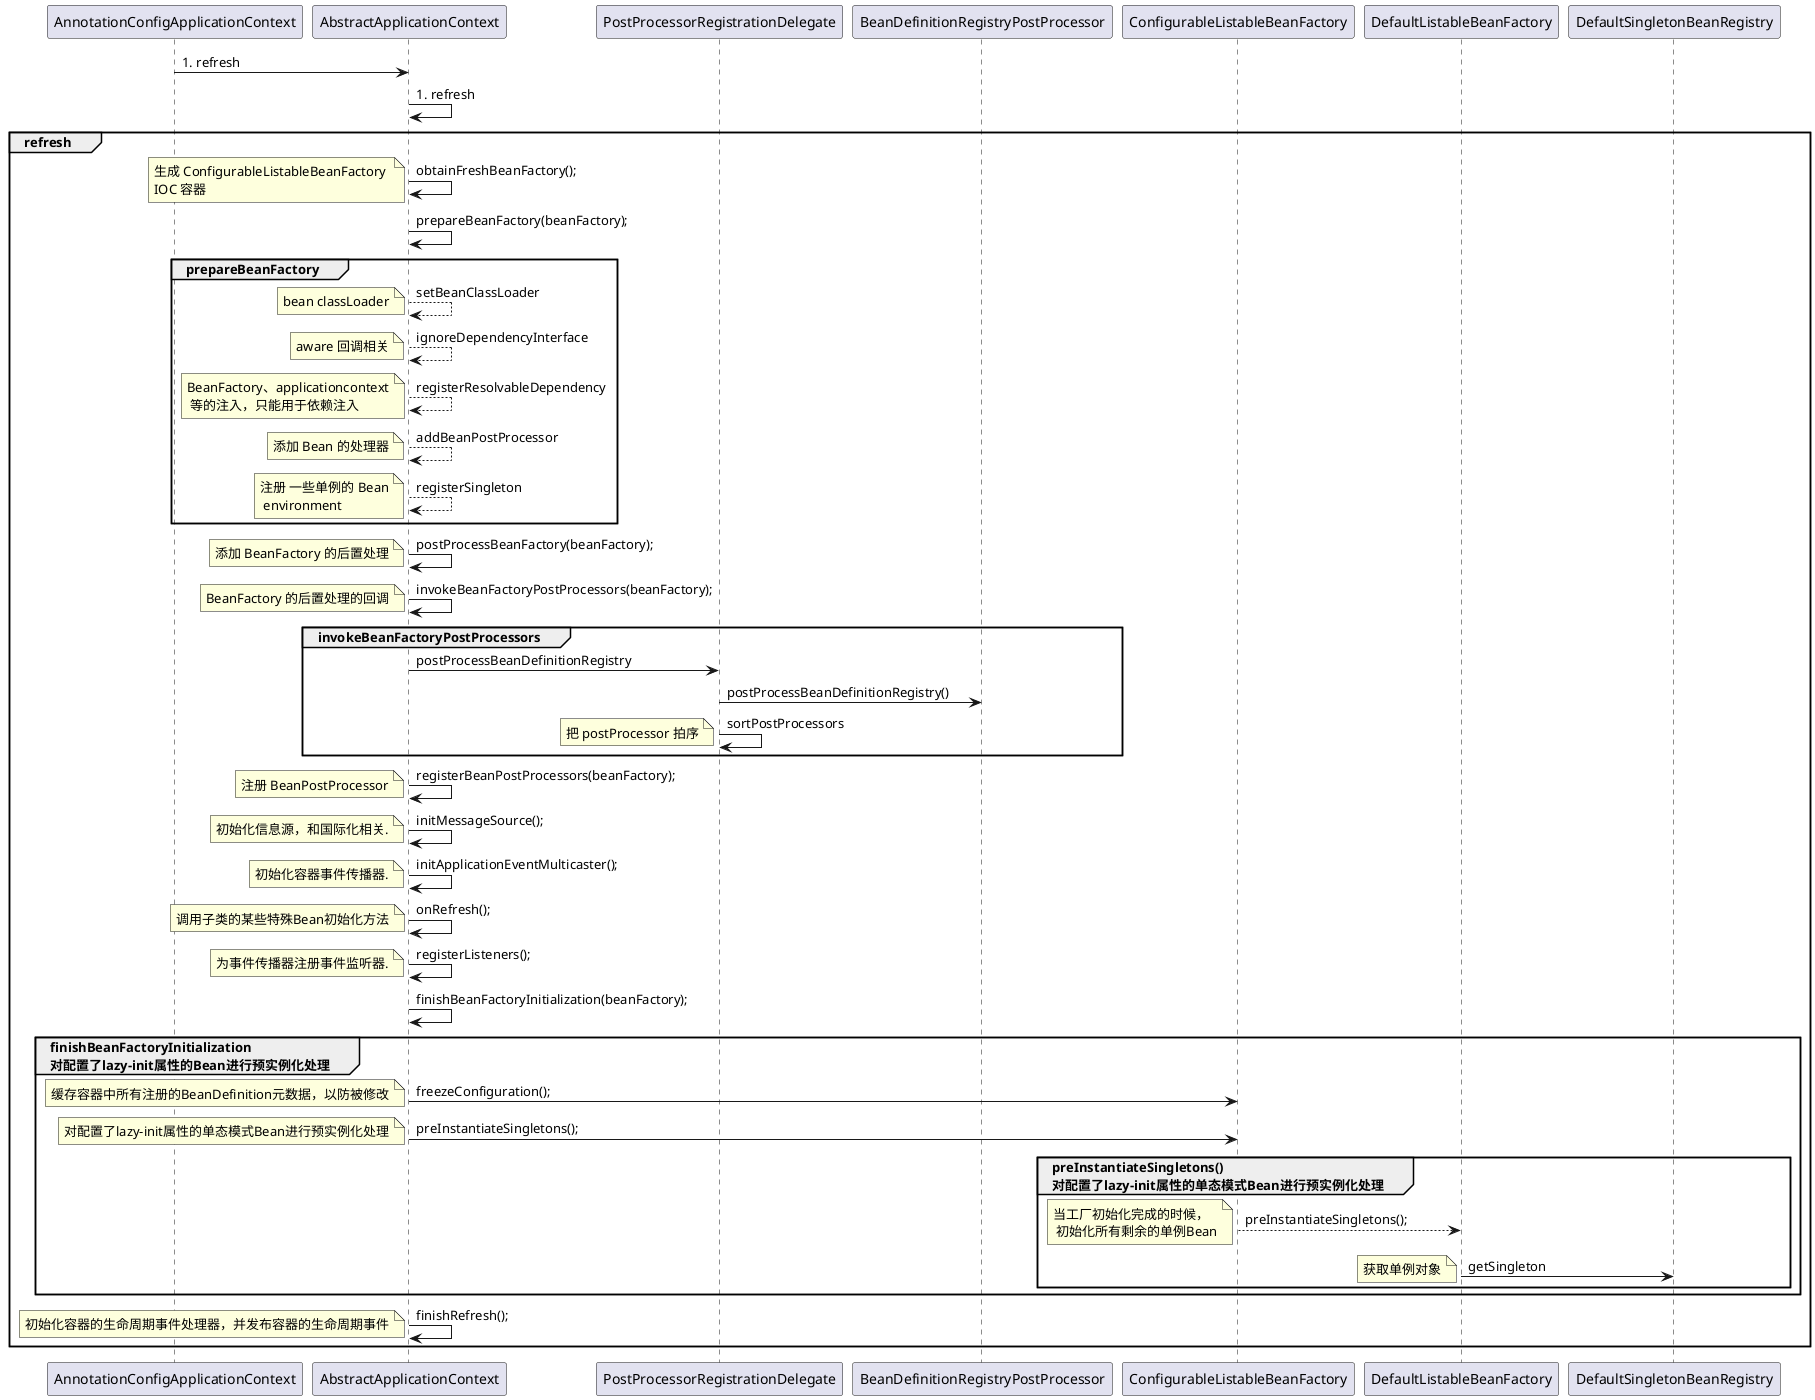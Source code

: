 @startuml


AnnotationConfigApplicationContext -> AbstractApplicationContext: #refresh
AbstractApplicationContext -> AbstractApplicationContext: #refresh
group refresh
AbstractApplicationContext -> AbstractApplicationContext: obtainFreshBeanFactory();
note left: 生成 ConfigurableListableBeanFactory \nIOC 容器
AbstractApplicationContext -> AbstractApplicationContext: prepareBeanFactory(beanFactory);
group prepareBeanFactory
AbstractApplicationContext --> AbstractApplicationContext: setBeanClassLoader
note left: bean classLoader
AbstractApplicationContext --> AbstractApplicationContext: ignoreDependencyInterface
note left: aware 回调相关
AbstractApplicationContext --> AbstractApplicationContext: registerResolvableDependency
note left: BeanFactory、applicationcontext\n 等的注入，只能用于依赖注入
AbstractApplicationContext --> AbstractApplicationContext: addBeanPostProcessor
note left: 添加 Bean 的处理器
AbstractApplicationContext --> AbstractApplicationContext: registerSingleton
note left: 注册 一些单例的 Bean\n environment
end

AbstractApplicationContext -> AbstractApplicationContext: postProcessBeanFactory(beanFactory);
note left: 添加 BeanFactory 的后置处理
AbstractApplicationContext -> AbstractApplicationContext: invokeBeanFactoryPostProcessors(beanFactory);
note left: BeanFactory 的后置处理的回调

group invokeBeanFactoryPostProcessors
AbstractApplicationContext -> PostProcessorRegistrationDelegate: postProcessBeanDefinitionRegistry
PostProcessorRegistrationDelegate -> BeanDefinitionRegistryPostProcessor :postProcessBeanDefinitionRegistry()

PostProcessorRegistrationDelegate -> PostProcessorRegistrationDelegate : sortPostProcessors
note left: 把 postProcessor 拍序


end


AbstractApplicationContext -> AbstractApplicationContext: registerBeanPostProcessors(beanFactory);
note left: 注册 BeanPostProcessor
AbstractApplicationContext -> AbstractApplicationContext: initMessageSource();
note left: 初始化信息源，和国际化相关.
AbstractApplicationContext -> AbstractApplicationContext: initApplicationEventMulticaster();
note left: 初始化容器事件传播器.
AbstractApplicationContext -> AbstractApplicationContext: onRefresh();
note left: 调用子类的某些特殊Bean初始化方法
AbstractApplicationContext -> AbstractApplicationContext: registerListeners();
note left: 为事件传播器注册事件监听器.
AbstractApplicationContext -> AbstractApplicationContext: finishBeanFactoryInitialization(beanFactory);

group finishBeanFactoryInitialization \n对配置了lazy-init属性的Bean进行预实例化处理
AbstractApplicationContext -> ConfigurableListableBeanFactory: freezeConfiguration();
note left: 缓存容器中所有注册的BeanDefinition元数据，以防被修改
AbstractApplicationContext ->  ConfigurableListableBeanFactory : preInstantiateSingletons();
note left: 对配置了lazy-init属性的单态模式Bean进行预实例化处理

group preInstantiateSingletons()  \n对配置了lazy-init属性的单态模式Bean进行预实例化处理
ConfigurableListableBeanFactory --> DefaultListableBeanFactory: preInstantiateSingletons();
note left: 当工厂初始化完成的时候，\n 初始化所有剩余的单例Bean
DefaultListableBeanFactory -> DefaultSingletonBeanRegistry: getSingleton
note left: 获取单例对象

end

end



AbstractApplicationContext -> AbstractApplicationContext: finishRefresh();
note left: 初始化容器的生命周期事件处理器，并发布容器的生命周期事件
end

@enduml